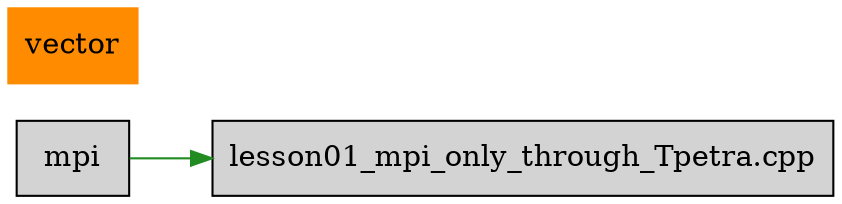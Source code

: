 digraph bettersoftware {
            rankdir = LR;
            ratio = fill;
            node [style=filled];
            node [shape = box];
"mpi" ->  "lesson01_mpi_only_through_Tpetra.cpp" [colorscheme="svg" color="forestgreen"];
"vector" [colorscheme="svg" color="darkorange"];
}